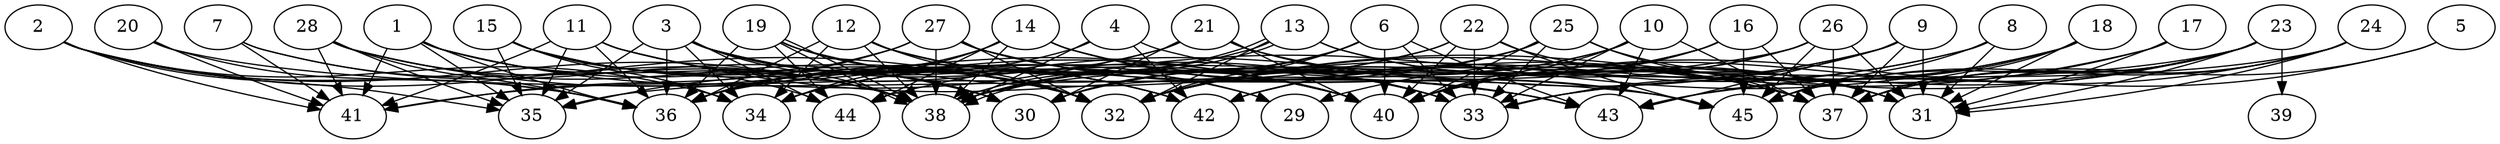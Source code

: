 // DAG automatically generated by daggen at Thu Oct  3 14:07:24 2019
// ./daggen --dot -n 45 --ccr 0.3 --fat 0.9 --regular 0.7 --density 0.6 --mindata 5242880 --maxdata 52428800 
digraph G {
  1 [size="156702720", alpha="0.07", expect_size="47010816"] 
  1 -> 32 [size ="47010816"]
  1 -> 35 [size ="47010816"]
  1 -> 36 [size ="47010816"]
  1 -> 38 [size ="47010816"]
  1 -> 40 [size ="47010816"]
  1 -> 41 [size ="47010816"]
  2 [size="45810347", alpha="0.11", expect_size="13743104"] 
  2 -> 32 [size ="13743104"]
  2 -> 34 [size ="13743104"]
  2 -> 35 [size ="13743104"]
  2 -> 36 [size ="13743104"]
  2 -> 38 [size ="13743104"]
  2 -> 41 [size ="13743104"]
  3 [size="29143040", alpha="0.09", expect_size="8742912"] 
  3 -> 29 [size ="8742912"]
  3 -> 30 [size ="8742912"]
  3 -> 32 [size ="8742912"]
  3 -> 34 [size ="8742912"]
  3 -> 35 [size ="8742912"]
  3 -> 36 [size ="8742912"]
  3 -> 38 [size ="8742912"]
  3 -> 40 [size ="8742912"]
  3 -> 42 [size ="8742912"]
  3 -> 44 [size ="8742912"]
  4 [size="37075627", alpha="0.02", expect_size="11122688"] 
  4 -> 36 [size ="11122688"]
  4 -> 37 [size ="11122688"]
  4 -> 38 [size ="11122688"]
  4 -> 42 [size ="11122688"]
  5 [size="73448107", alpha="0.03", expect_size="22034432"] 
  5 -> 37 [size ="22034432"]
  5 -> 43 [size ="22034432"]
  6 [size="88299520", alpha="0.12", expect_size="26489856"] 
  6 -> 30 [size ="26489856"]
  6 -> 32 [size ="26489856"]
  6 -> 33 [size ="26489856"]
  6 -> 38 [size ="26489856"]
  6 -> 40 [size ="26489856"]
  6 -> 43 [size ="26489856"]
  7 [size="118777173", alpha="0.03", expect_size="35633152"] 
  7 -> 30 [size ="35633152"]
  7 -> 38 [size ="35633152"]
  7 -> 41 [size ="35633152"]
  8 [size="103898453", alpha="0.09", expect_size="31169536"] 
  8 -> 31 [size ="31169536"]
  8 -> 32 [size ="31169536"]
  8 -> 42 [size ="31169536"]
  8 -> 45 [size ="31169536"]
  9 [size="32931840", alpha="0.16", expect_size="9879552"] 
  9 -> 31 [size ="9879552"]
  9 -> 33 [size ="9879552"]
  9 -> 37 [size ="9879552"]
  9 -> 42 [size ="9879552"]
  9 -> 43 [size ="9879552"]
  9 -> 44 [size ="9879552"]
  10 [size="142114133", alpha="0.05", expect_size="42634240"] 
  10 -> 30 [size ="42634240"]
  10 -> 32 [size ="42634240"]
  10 -> 33 [size ="42634240"]
  10 -> 37 [size ="42634240"]
  10 -> 40 [size ="42634240"]
  10 -> 43 [size ="42634240"]
  11 [size="82425173", alpha="0.13", expect_size="24727552"] 
  11 -> 33 [size ="24727552"]
  11 -> 35 [size ="24727552"]
  11 -> 36 [size ="24727552"]
  11 -> 41 [size ="24727552"]
  11 -> 42 [size ="24727552"]
  11 -> 43 [size ="24727552"]
  12 [size="140253867", alpha="0.18", expect_size="42076160"] 
  12 -> 29 [size ="42076160"]
  12 -> 32 [size ="42076160"]
  12 -> 33 [size ="42076160"]
  12 -> 34 [size ="42076160"]
  12 -> 36 [size ="42076160"]
  12 -> 38 [size ="42076160"]
  12 -> 40 [size ="42076160"]
  13 [size="73079467", alpha="0.17", expect_size="21923840"] 
  13 -> 31 [size ="21923840"]
  13 -> 32 [size ="21923840"]
  13 -> 34 [size ="21923840"]
  13 -> 37 [size ="21923840"]
  13 -> 38 [size ="21923840"]
  13 -> 38 [size ="21923840"]
  14 [size="142107307", alpha="0.12", expect_size="42632192"] 
  14 -> 33 [size ="42632192"]
  14 -> 34 [size ="42632192"]
  14 -> 36 [size ="42632192"]
  14 -> 38 [size ="42632192"]
  14 -> 43 [size ="42632192"]
  14 -> 44 [size ="42632192"]
  14 -> 45 [size ="42632192"]
  15 [size="157610667", alpha="0.16", expect_size="47283200"] 
  15 -> 30 [size ="47283200"]
  15 -> 32 [size ="47283200"]
  15 -> 34 [size ="47283200"]
  15 -> 35 [size ="47283200"]
  15 -> 42 [size ="47283200"]
  15 -> 44 [size ="47283200"]
  16 [size="27112107", alpha="0.01", expect_size="8133632"] 
  16 -> 32 [size ="8133632"]
  16 -> 37 [size ="8133632"]
  16 -> 40 [size ="8133632"]
  16 -> 42 [size ="8133632"]
  16 -> 45 [size ="8133632"]
  17 [size="118176427", alpha="0.04", expect_size="35452928"] 
  17 -> 31 [size ="35452928"]
  17 -> 32 [size ="35452928"]
  17 -> 33 [size ="35452928"]
  18 [size="141271040", alpha="0.18", expect_size="42381312"] 
  18 -> 29 [size ="42381312"]
  18 -> 31 [size ="42381312"]
  18 -> 37 [size ="42381312"]
  18 -> 38 [size ="42381312"]
  18 -> 43 [size ="42381312"]
  19 [size="55138987", alpha="0.01", expect_size="16541696"] 
  19 -> 32 [size ="16541696"]
  19 -> 36 [size ="16541696"]
  19 -> 38 [size ="16541696"]
  19 -> 38 [size ="16541696"]
  19 -> 43 [size ="16541696"]
  19 -> 44 [size ="16541696"]
  20 [size="24122027", alpha="0.00", expect_size="7236608"] 
  20 -> 36 [size ="7236608"]
  20 -> 41 [size ="7236608"]
  20 -> 45 [size ="7236608"]
  21 [size="61033813", alpha="0.17", expect_size="18310144"] 
  21 -> 30 [size ="18310144"]
  21 -> 31 [size ="18310144"]
  21 -> 36 [size ="18310144"]
  21 -> 40 [size ="18310144"]
  21 -> 41 [size ="18310144"]
  21 -> 45 [size ="18310144"]
  22 [size="160699733", alpha="0.17", expect_size="48209920"] 
  22 -> 31 [size ="48209920"]
  22 -> 33 [size ="48209920"]
  22 -> 36 [size ="48209920"]
  22 -> 38 [size ="48209920"]
  22 -> 40 [size ="48209920"]
  22 -> 45 [size ="48209920"]
  23 [size="147186347", alpha="0.18", expect_size="44155904"] 
  23 -> 31 [size ="44155904"]
  23 -> 32 [size ="44155904"]
  23 -> 33 [size ="44155904"]
  23 -> 36 [size ="44155904"]
  23 -> 37 [size ="44155904"]
  23 -> 39 [size ="44155904"]
  23 -> 40 [size ="44155904"]
  23 -> 45 [size ="44155904"]
  24 [size="124883627", alpha="0.02", expect_size="37465088"] 
  24 -> 31 [size ="37465088"]
  24 -> 37 [size ="37465088"]
  24 -> 38 [size ="37465088"]
  24 -> 40 [size ="37465088"]
  24 -> 45 [size ="37465088"]
  25 [size="59422720", alpha="0.13", expect_size="17826816"] 
  25 -> 30 [size ="17826816"]
  25 -> 31 [size ="17826816"]
  25 -> 32 [size ="17826816"]
  25 -> 33 [size ="17826816"]
  25 -> 34 [size ="17826816"]
  25 -> 37 [size ="17826816"]
  25 -> 40 [size ="17826816"]
  26 [size="30392320", alpha="0.13", expect_size="9117696"] 
  26 -> 31 [size ="9117696"]
  26 -> 32 [size ="9117696"]
  26 -> 35 [size ="9117696"]
  26 -> 37 [size ="9117696"]
  26 -> 40 [size ="9117696"]
  26 -> 45 [size ="9117696"]
  27 [size="37195093", alpha="0.06", expect_size="11158528"] 
  27 -> 32 [size ="11158528"]
  27 -> 33 [size ="11158528"]
  27 -> 35 [size ="11158528"]
  27 -> 37 [size ="11158528"]
  27 -> 38 [size ="11158528"]
  27 -> 40 [size ="11158528"]
  27 -> 41 [size ="11158528"]
  28 [size="69584213", alpha="0.10", expect_size="20875264"] 
  28 -> 32 [size ="20875264"]
  28 -> 35 [size ="20875264"]
  28 -> 36 [size ="20875264"]
  28 -> 38 [size ="20875264"]
  28 -> 40 [size ="20875264"]
  28 -> 41 [size ="20875264"]
  29 [size="56685227", alpha="0.16", expect_size="17005568"] 
  30 [size="67543040", alpha="0.18", expect_size="20262912"] 
  31 [size="68369067", alpha="0.08", expect_size="20510720"] 
  32 [size="41106773", alpha="0.14", expect_size="12332032"] 
  33 [size="171376640", alpha="0.07", expect_size="51412992"] 
  34 [size="156269227", alpha="0.15", expect_size="46880768"] 
  35 [size="172680533", alpha="0.02", expect_size="51804160"] 
  36 [size="119292587", alpha="0.09", expect_size="35787776"] 
  37 [size="66925227", alpha="0.10", expect_size="20077568"] 
  38 [size="116886187", alpha="0.06", expect_size="35065856"] 
  39 [size="41024853", alpha="0.07", expect_size="12307456"] 
  40 [size="169366187", alpha="0.09", expect_size="50809856"] 
  41 [size="154695680", alpha="0.16", expect_size="46408704"] 
  42 [size="61962240", alpha="0.02", expect_size="18588672"] 
  43 [size="171233280", alpha="0.04", expect_size="51369984"] 
  44 [size="66256213", alpha="0.20", expect_size="19876864"] 
  45 [size="28948480", alpha="0.01", expect_size="8684544"] 
}
